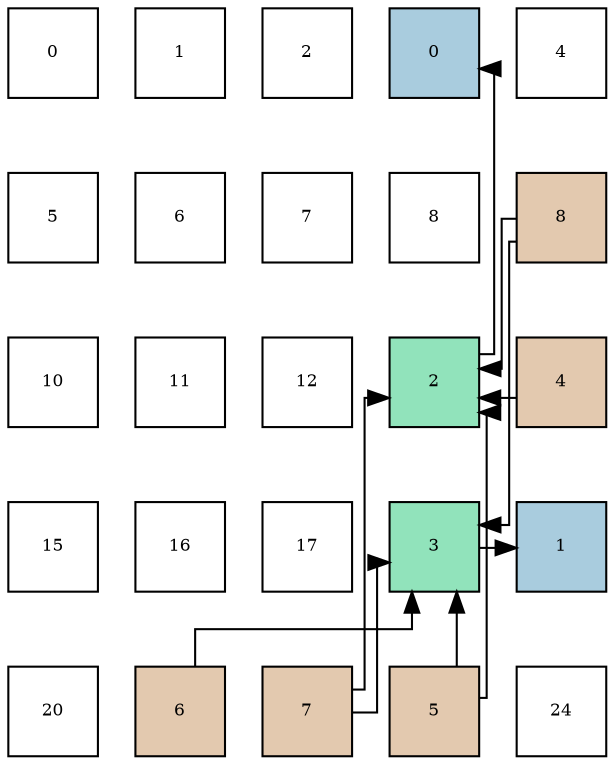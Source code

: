 digraph layout{
 rankdir=TB;
 splines=ortho;
 node [style=filled shape=square fixedsize=true width=0.6];
0[label="0", fontsize=8, fillcolor="#ffffff"];
1[label="1", fontsize=8, fillcolor="#ffffff"];
2[label="2", fontsize=8, fillcolor="#ffffff"];
3[label="0", fontsize=8, fillcolor="#a9ccde"];
4[label="4", fontsize=8, fillcolor="#ffffff"];
5[label="5", fontsize=8, fillcolor="#ffffff"];
6[label="6", fontsize=8, fillcolor="#ffffff"];
7[label="7", fontsize=8, fillcolor="#ffffff"];
8[label="8", fontsize=8, fillcolor="#ffffff"];
9[label="8", fontsize=8, fillcolor="#e3c9af"];
10[label="10", fontsize=8, fillcolor="#ffffff"];
11[label="11", fontsize=8, fillcolor="#ffffff"];
12[label="12", fontsize=8, fillcolor="#ffffff"];
13[label="2", fontsize=8, fillcolor="#91e3bb"];
14[label="4", fontsize=8, fillcolor="#e3c9af"];
15[label="15", fontsize=8, fillcolor="#ffffff"];
16[label="16", fontsize=8, fillcolor="#ffffff"];
17[label="17", fontsize=8, fillcolor="#ffffff"];
18[label="3", fontsize=8, fillcolor="#91e3bb"];
19[label="1", fontsize=8, fillcolor="#a9ccde"];
20[label="20", fontsize=8, fillcolor="#ffffff"];
21[label="6", fontsize=8, fillcolor="#e3c9af"];
22[label="7", fontsize=8, fillcolor="#e3c9af"];
23[label="5", fontsize=8, fillcolor="#e3c9af"];
24[label="24", fontsize=8, fillcolor="#ffffff"];
edge [constraint=false, style=vis];13 -> 3;
18 -> 19;
14 -> 13;
23 -> 13;
23 -> 18;
21 -> 18;
22 -> 13;
22 -> 18;
9 -> 13;
9 -> 18;
edge [constraint=true, style=invis];
0 -> 5 -> 10 -> 15 -> 20;
1 -> 6 -> 11 -> 16 -> 21;
2 -> 7 -> 12 -> 17 -> 22;
3 -> 8 -> 13 -> 18 -> 23;
4 -> 9 -> 14 -> 19 -> 24;
rank = same {0 -> 1 -> 2 -> 3 -> 4};
rank = same {5 -> 6 -> 7 -> 8 -> 9};
rank = same {10 -> 11 -> 12 -> 13 -> 14};
rank = same {15 -> 16 -> 17 -> 18 -> 19};
rank = same {20 -> 21 -> 22 -> 23 -> 24};
}